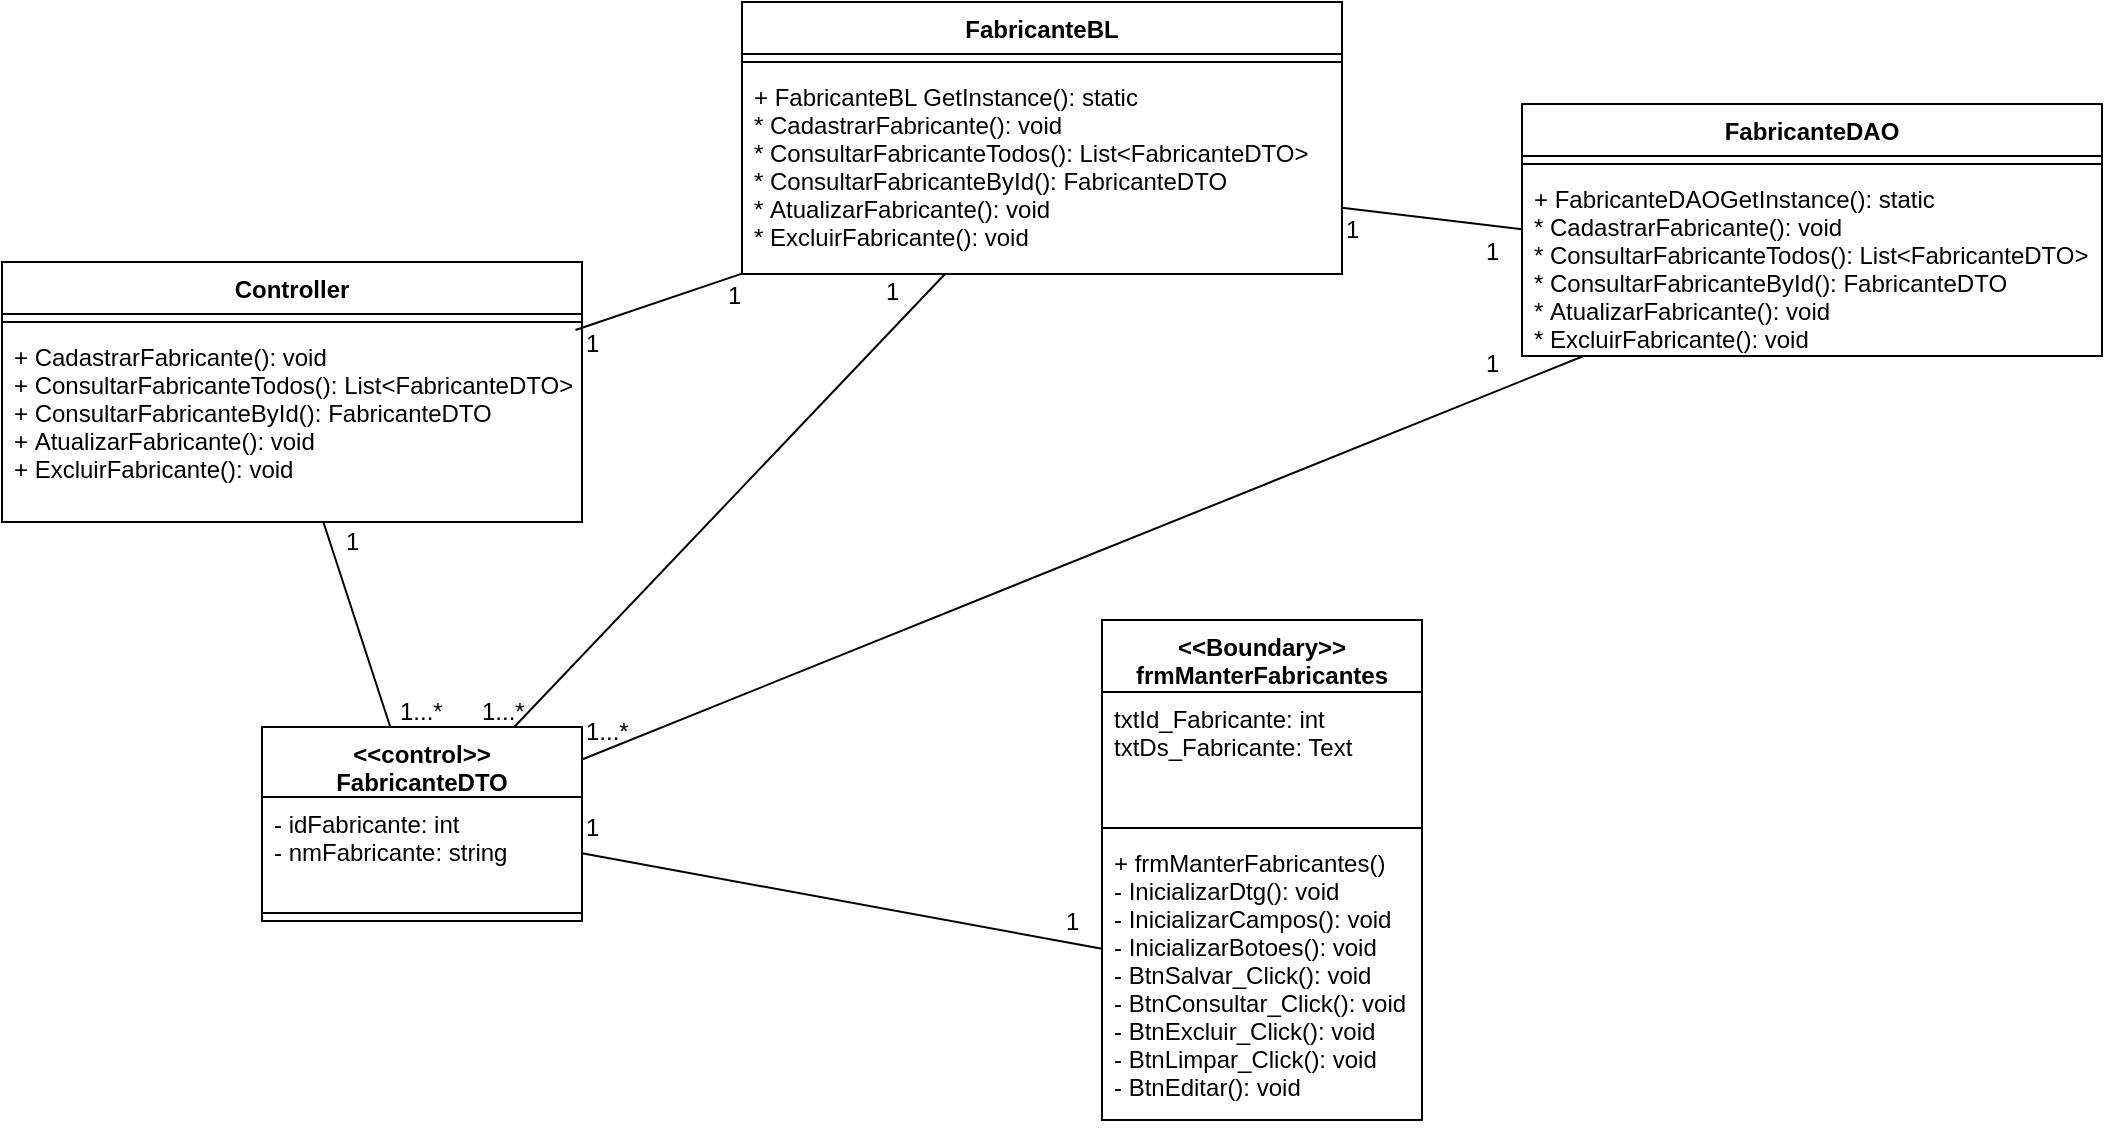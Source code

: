 <mxfile version="11.3.0" type="device" pages="1"><diagram id="Mjjgi3G2nUB8HE3Bx8eG" name="Page-1"><mxGraphModel dx="1681" dy="1665" grid="1" gridSize="10" guides="1" tooltips="1" connect="1" arrows="1" fold="1" page="1" pageScale="1" pageWidth="827" pageHeight="1169" math="0" shadow="0"><root><mxCell id="0"/><mxCell id="1" parent="0"/><mxCell id="MYAQ_JtiwwDdidlXe0ln-1" value="&lt;&lt;Boundary&gt;&gt;&#10;frmManterFabricantes" style="swimlane;fontStyle=1;align=center;verticalAlign=top;childLayout=stackLayout;horizontal=1;startSize=36;horizontalStack=0;resizeParent=1;resizeParentMax=0;resizeLast=0;collapsible=1;marginBottom=0;" parent="1" vertex="1"><mxGeometry x="420" y="109" width="160" height="250" as="geometry"/></mxCell><mxCell id="MYAQ_JtiwwDdidlXe0ln-2" value="txtId_Fabricante: int&#10;txtDs_Fabricante: Text " style="text;strokeColor=none;fillColor=none;align=left;verticalAlign=top;spacingLeft=4;spacingRight=4;overflow=hidden;rotatable=0;points=[[0,0.5],[1,0.5]];portConstraint=eastwest;" parent="MYAQ_JtiwwDdidlXe0ln-1" vertex="1"><mxGeometry y="36" width="160" height="64" as="geometry"/></mxCell><mxCell id="MYAQ_JtiwwDdidlXe0ln-3" value="" style="line;strokeWidth=1;fillColor=none;align=left;verticalAlign=middle;spacingTop=-1;spacingLeft=3;spacingRight=3;rotatable=0;labelPosition=right;points=[];portConstraint=eastwest;" parent="MYAQ_JtiwwDdidlXe0ln-1" vertex="1"><mxGeometry y="100" width="160" height="8" as="geometry"/></mxCell><mxCell id="MYAQ_JtiwwDdidlXe0ln-4" value="+ frmManterFabricantes()&#10;- InicializarDtg(): void&#10;- InicializarCampos(): void&#10;- InicializarBotoes(): void&#10;- BtnSalvar_Click(): void&#10;- BtnConsultar_Click(): void&#10;- BtnExcluir_Click(): void&#10;- BtnLimpar_Click(): void&#10;- BtnEditar(): void" style="text;strokeColor=none;fillColor=none;align=left;verticalAlign=top;spacingLeft=4;spacingRight=4;overflow=hidden;rotatable=0;points=[[0,0.5],[1,0.5]];portConstraint=eastwest;" parent="MYAQ_JtiwwDdidlXe0ln-1" vertex="1"><mxGeometry y="108" width="160" height="142" as="geometry"/></mxCell><mxCell id="MYAQ_JtiwwDdidlXe0ln-6" value="&lt;&lt;control&gt;&gt;&#10;FabricanteDTO" style="swimlane;fontStyle=1;align=center;verticalAlign=top;childLayout=stackLayout;horizontal=1;startSize=35;horizontalStack=0;resizeParent=1;resizeParentMax=0;resizeLast=0;collapsible=1;marginBottom=0;" parent="1" vertex="1"><mxGeometry y="162.5" width="160" height="97" as="geometry"/></mxCell><mxCell id="MYAQ_JtiwwDdidlXe0ln-7" value="- idFabricante: int&#10;- nmFabricante: string" style="text;strokeColor=none;fillColor=none;align=left;verticalAlign=top;spacingLeft=4;spacingRight=4;overflow=hidden;rotatable=0;points=[[0,0.5],[1,0.5]];portConstraint=eastwest;" parent="MYAQ_JtiwwDdidlXe0ln-6" vertex="1"><mxGeometry y="35" width="160" height="54" as="geometry"/></mxCell><mxCell id="MYAQ_JtiwwDdidlXe0ln-8" value="" style="line;strokeWidth=1;fillColor=none;align=left;verticalAlign=middle;spacingTop=-1;spacingLeft=3;spacingRight=3;rotatable=0;labelPosition=right;points=[];portConstraint=eastwest;" parent="MYAQ_JtiwwDdidlXe0ln-6" vertex="1"><mxGeometry y="89" width="160" height="8" as="geometry"/></mxCell><mxCell id="MYAQ_JtiwwDdidlXe0ln-11" value="Controller" style="swimlane;fontStyle=1;align=center;verticalAlign=top;childLayout=stackLayout;horizontal=1;startSize=26;horizontalStack=0;resizeParent=1;resizeParentMax=0;resizeLast=0;collapsible=1;marginBottom=0;" parent="1" vertex="1"><mxGeometry x="-130" y="-70" width="290" height="130" as="geometry"/></mxCell><mxCell id="MYAQ_JtiwwDdidlXe0ln-13" value="" style="line;strokeWidth=1;fillColor=none;align=left;verticalAlign=middle;spacingTop=-1;spacingLeft=3;spacingRight=3;rotatable=0;labelPosition=right;points=[];portConstraint=eastwest;" parent="MYAQ_JtiwwDdidlXe0ln-11" vertex="1"><mxGeometry y="26" width="290" height="8" as="geometry"/></mxCell><mxCell id="MYAQ_JtiwwDdidlXe0ln-14" value="+ CadastrarFabricante(): void&#10;+ ConsultarFabricanteTodos(): List&lt;FabricanteDTO&gt;&#10;+ ConsultarFabricanteById(): FabricanteDTO&#10;+ AtualizarFabricante(): void&#10;+ ExcluirFabricante(): void" style="text;strokeColor=none;fillColor=none;align=left;verticalAlign=top;spacingLeft=4;spacingRight=4;overflow=hidden;rotatable=0;points=[[0,0.5],[1,0.5]];portConstraint=eastwest;" parent="MYAQ_JtiwwDdidlXe0ln-11" vertex="1"><mxGeometry y="34" width="290" height="96" as="geometry"/></mxCell><mxCell id="3JVqzO45fKoOe3l365OZ-1" value="FabricanteDAO" style="swimlane;fontStyle=1;align=center;verticalAlign=top;childLayout=stackLayout;horizontal=1;startSize=26;horizontalStack=0;resizeParent=1;resizeParentMax=0;resizeLast=0;collapsible=1;marginBottom=0;" parent="1" vertex="1"><mxGeometry x="630" y="-149" width="290" height="126" as="geometry"/></mxCell><mxCell id="3JVqzO45fKoOe3l365OZ-3" value="" style="line;strokeWidth=1;fillColor=none;align=left;verticalAlign=middle;spacingTop=-1;spacingLeft=3;spacingRight=3;rotatable=0;labelPosition=right;points=[];portConstraint=eastwest;" parent="3JVqzO45fKoOe3l365OZ-1" vertex="1"><mxGeometry y="26" width="290" height="8" as="geometry"/></mxCell><mxCell id="3JVqzO45fKoOe3l365OZ-4" value="+ FabricanteDAOGetInstance(): static&#10;* CadastrarFabricante(): void&#10;* ConsultarFabricanteTodos(): List&lt;FabricanteDTO&gt;&#10;* ConsultarFabricanteById(): FabricanteDTO&#10;* AtualizarFabricante(): void&#10;* ExcluirFabricante(): void&#10;" style="text;strokeColor=none;fillColor=none;align=left;verticalAlign=top;spacingLeft=4;spacingRight=4;overflow=hidden;rotatable=0;points=[[0,0.5],[1,0.5]];portConstraint=eastwest;" parent="3JVqzO45fKoOe3l365OZ-1" vertex="1"><mxGeometry y="34" width="290" height="92" as="geometry"/></mxCell><mxCell id="3JVqzO45fKoOe3l365OZ-6" value="FabricanteBL" style="swimlane;fontStyle=1;align=center;verticalAlign=top;childLayout=stackLayout;horizontal=1;startSize=26;horizontalStack=0;resizeParent=1;resizeParentMax=0;resizeLast=0;collapsible=1;marginBottom=0;" parent="1" vertex="1"><mxGeometry x="240" y="-200" width="300" height="136" as="geometry"/></mxCell><mxCell id="3JVqzO45fKoOe3l365OZ-8" value="" style="line;strokeWidth=1;fillColor=none;align=left;verticalAlign=middle;spacingTop=-1;spacingLeft=3;spacingRight=3;rotatable=0;labelPosition=right;points=[];portConstraint=eastwest;" parent="3JVqzO45fKoOe3l365OZ-6" vertex="1"><mxGeometry y="26" width="300" height="8" as="geometry"/></mxCell><mxCell id="3JVqzO45fKoOe3l365OZ-9" value="+ FabricanteBL GetInstance(): static&#10;* CadastrarFabricante(): void&#10;* ConsultarFabricanteTodos(): List&lt;FabricanteDTO&gt;&#10;* ConsultarFabricanteById(): FabricanteDTO&#10;* AtualizarFabricante(): void&#10;* ExcluirFabricante(): void" style="text;strokeColor=none;fillColor=none;align=left;verticalAlign=top;spacingLeft=4;spacingRight=4;overflow=hidden;rotatable=0;points=[[0,0.5],[1,0.5]];portConstraint=eastwest;" parent="3JVqzO45fKoOe3l365OZ-6" vertex="1"><mxGeometry y="34" width="300" height="102" as="geometry"/></mxCell><mxCell id="DhTZA7zPlvbnrrySBvGT-1" value="" style="endArrow=none;html=1;" parent="1" source="MYAQ_JtiwwDdidlXe0ln-6" target="MYAQ_JtiwwDdidlXe0ln-4" edge="1"><mxGeometry width="50" height="50" relative="1" as="geometry"><mxPoint x="170" y="209.5" as="sourcePoint"/><mxPoint x="220" y="159.5" as="targetPoint"/></mxGeometry></mxCell><mxCell id="DhTZA7zPlvbnrrySBvGT-3" value="" style="endArrow=none;html=1;" parent="1" source="MYAQ_JtiwwDdidlXe0ln-14" target="MYAQ_JtiwwDdidlXe0ln-6" edge="1"><mxGeometry width="50" height="50" relative="1" as="geometry"><mxPoint x="60" y="99" as="sourcePoint"/><mxPoint x="200" y="123.5" as="targetPoint"/></mxGeometry></mxCell><mxCell id="DhTZA7zPlvbnrrySBvGT-5" value="" style="endArrow=none;html=1;" parent="1" source="3JVqzO45fKoOe3l365OZ-9" target="MYAQ_JtiwwDdidlXe0ln-14" edge="1"><mxGeometry width="50" height="50" relative="1" as="geometry"><mxPoint x="180" y="-140" as="sourcePoint"/><mxPoint x="165.357" y="-30" as="targetPoint"/></mxGeometry></mxCell><mxCell id="DhTZA7zPlvbnrrySBvGT-6" value="" style="endArrow=none;html=1;" parent="1" source="3JVqzO45fKoOe3l365OZ-9" target="MYAQ_JtiwwDdidlXe0ln-6" edge="1"><mxGeometry width="50" height="50" relative="1" as="geometry"><mxPoint x="270.476" y="11" as="sourcePoint"/><mxPoint x="200" y="162.5" as="targetPoint"/></mxGeometry></mxCell><mxCell id="DhTZA7zPlvbnrrySBvGT-7" value="" style="endArrow=none;html=1;" parent="1" source="3JVqzO45fKoOe3l365OZ-4" target="MYAQ_JtiwwDdidlXe0ln-6" edge="1"><mxGeometry width="50" height="50" relative="1" as="geometry"><mxPoint x="412.375" y="33" as="sourcePoint"/><mxPoint x="215.776" y="205.5" as="targetPoint"/></mxGeometry></mxCell><mxCell id="Oj-UyxNvKD0BmXqcRorl-1" value="1" style="text;html=1;resizable=0;points=[];autosize=1;align=left;verticalAlign=top;spacingTop=-4;" parent="1" vertex="1"><mxGeometry x="231" y="-63" width="20" height="20" as="geometry"/></mxCell><mxCell id="Oj-UyxNvKD0BmXqcRorl-2" value="" style="endArrow=none;html=1;" parent="1" source="3JVqzO45fKoOe3l365OZ-4" target="3JVqzO45fKoOe3l365OZ-9" edge="1"><mxGeometry width="50" height="50" relative="1" as="geometry"><mxPoint x="610" y="-44.739" as="sourcePoint"/><mxPoint x="480" y="10.145" as="targetPoint"/></mxGeometry></mxCell><mxCell id="Oj-UyxNvKD0BmXqcRorl-3" value="1" style="text;html=1;resizable=0;points=[];autosize=1;align=left;verticalAlign=top;spacingTop=-4;" parent="1" vertex="1"><mxGeometry x="160" y="-39" width="20" height="20" as="geometry"/></mxCell><mxCell id="Oj-UyxNvKD0BmXqcRorl-4" value="1" style="text;html=1;resizable=0;points=[];autosize=1;align=left;verticalAlign=top;spacingTop=-4;" parent="1" vertex="1"><mxGeometry x="40" y="60" width="20" height="20" as="geometry"/></mxCell><mxCell id="Oj-UyxNvKD0BmXqcRorl-5" value="1...*" style="text;html=1;resizable=0;points=[];autosize=1;align=left;verticalAlign=top;spacingTop=-4;" parent="1" vertex="1"><mxGeometry x="67" y="144.5" width="40" height="20" as="geometry"/></mxCell><mxCell id="Oj-UyxNvKD0BmXqcRorl-6" value="1...*" style="text;html=1;resizable=0;points=[];autosize=1;align=left;verticalAlign=top;spacingTop=-4;" parent="1" vertex="1"><mxGeometry x="108" y="144.5" width="40" height="20" as="geometry"/></mxCell><mxCell id="Oj-UyxNvKD0BmXqcRorl-9" value="1" style="text;html=1;resizable=0;points=[];autosize=1;align=left;verticalAlign=top;spacingTop=-4;" parent="1" vertex="1"><mxGeometry x="310" y="-65" width="20" height="20" as="geometry"/></mxCell><mxCell id="Oj-UyxNvKD0BmXqcRorl-10" value="1" style="text;html=1;resizable=0;points=[];autosize=1;align=left;verticalAlign=top;spacingTop=-4;" parent="1" vertex="1"><mxGeometry x="540" y="-96" width="20" height="20" as="geometry"/></mxCell><mxCell id="Oj-UyxNvKD0BmXqcRorl-12" value="" style="endArrow=none;html=1;" parent="1" source="3JVqzO45fKoOe3l365OZ-4" edge="1"><mxGeometry width="50" height="50" relative="1" as="geometry"><mxPoint x="630" y="-32.325" as="sourcePoint"/><mxPoint x="630" y="-42.129" as="targetPoint"/></mxGeometry></mxCell><mxCell id="Oj-UyxNvKD0BmXqcRorl-13" value="1...*" style="text;html=1;resizable=0;points=[];autosize=1;align=left;verticalAlign=top;spacingTop=-4;" parent="1" vertex="1"><mxGeometry x="160" y="155" width="40" height="20" as="geometry"/></mxCell><mxCell id="Oj-UyxNvKD0BmXqcRorl-14" value="1" style="text;html=1;resizable=0;points=[];autosize=1;align=left;verticalAlign=top;spacingTop=-4;" parent="1" vertex="1"><mxGeometry x="160" y="203" width="20" height="20" as="geometry"/></mxCell><mxCell id="Oj-UyxNvKD0BmXqcRorl-15" value="1" style="text;html=1;resizable=0;points=[];autosize=1;align=left;verticalAlign=top;spacingTop=-4;" parent="1" vertex="1"><mxGeometry x="400" y="249.5" width="20" height="20" as="geometry"/></mxCell><mxCell id="Oj-UyxNvKD0BmXqcRorl-16" value="1" style="text;html=1;resizable=0;points=[];autosize=1;align=left;verticalAlign=top;spacingTop=-4;" parent="1" vertex="1"><mxGeometry x="610" y="-29" width="20" height="20" as="geometry"/></mxCell><mxCell id="Oj-UyxNvKD0BmXqcRorl-17" value="1" style="text;html=1;resizable=0;points=[];autosize=1;align=left;verticalAlign=top;spacingTop=-4;" parent="1" vertex="1"><mxGeometry x="610" y="-85" width="20" height="20" as="geometry"/></mxCell></root></mxGraphModel></diagram></mxfile>
